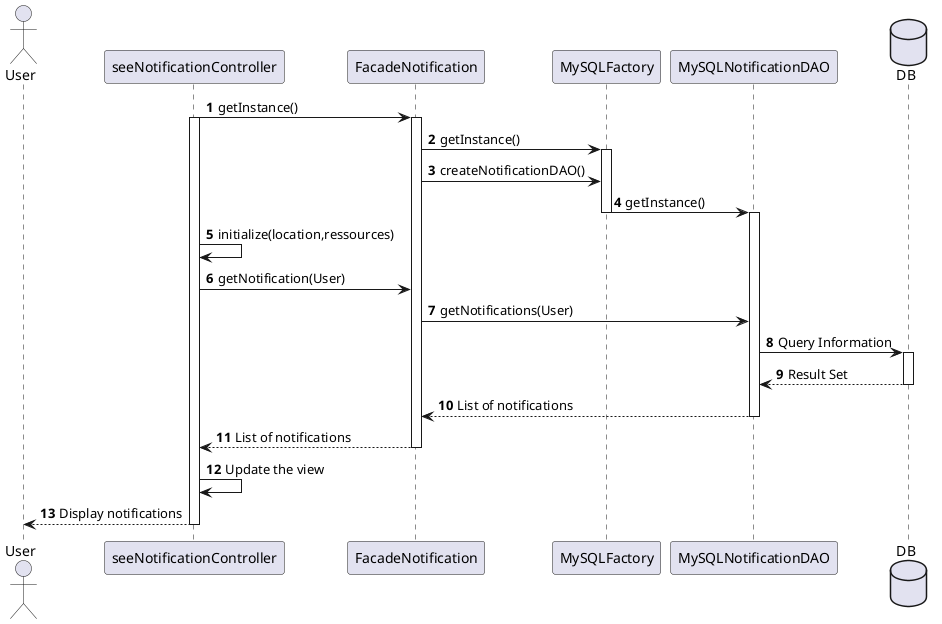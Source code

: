 @startuml
autonumber
actor User
seeNotificationController -> FacadeNotification : getInstance()
activate seeNotificationController
activate FacadeNotification
FacadeNotification -> MySQLFactory : getInstance()
activate MySQLFactory
FacadeNotification -> MySQLFactory : createNotificationDAO()
MySQLFactory -> MySQLNotificationDAO : getInstance()
deactivate MySQLFactory
activate MySQLNotificationDAO
deactivate MySQLNotificationDAO
seeNotificationController -> seeNotificationController : initialize(location,ressources)
seeNotificationController -> FacadeNotification : getNotification(User)
FacadeNotification-> MySQLNotificationDAO : getNotifications(User)
database DB
MySQLNotificationDAO -> DB : Query Information
activate DB
DB --> MySQLNotificationDAO : Result Set
deactivate DB
MySQLNotificationDAO --> FacadeNotification : List of notifications
deactivate MySQLNotificationDAO
FacadeNotification --> seeNotificationController : List of notifications
deactivate FacadeNotification
seeNotificationController -> seeNotificationController : Update the view
seeNotificationController --> User : Display notifications
deactivate seeNotificationController
@enduml